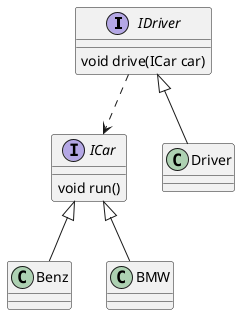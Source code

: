 @startuml
'https://plantuml.com/class-diagram

interface IDriver{
void drive(ICar car)
}
interface ICar{
void run()
}
IDriver ..> ICar

class Driver
class Benz
class BMW

IDriver <|-- Driver
ICar <|-- Benz
ICar <|-- BMW

@enduml